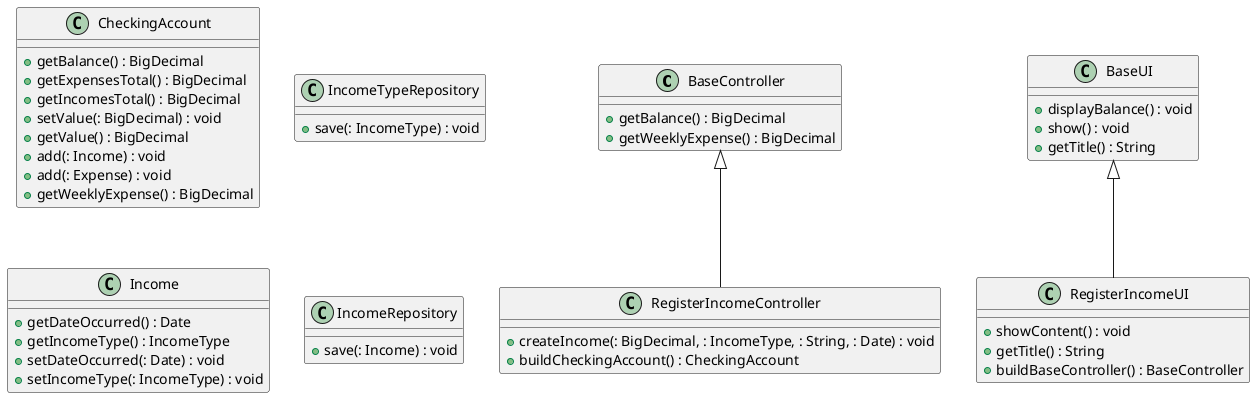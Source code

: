 @startuml
class BaseController {
    + getBalance() : BigDecimal
    + getWeeklyExpense() : BigDecimal
}
class CheckingAccount {
    + getBalance() : BigDecimal
    + getExpensesTotal() : BigDecimal
    + getIncomesTotal() : BigDecimal
    + setValue(: BigDecimal) : void
    + getValue() : BigDecimal
    + add(: Income) : void
    + add(: Expense) : void
    + getWeeklyExpense() : BigDecimal
}
class IncomeTypeRepository {
    + save(: IncomeType) : void
}
class BaseUI {
    + displayBalance() : void
    + show() : void
    + getTitle() : String
}
class Income {
    + getDateOccurred() : Date
    + getIncomeType() : IncomeType
    + setDateOccurred(: Date) : void
    + setIncomeType(: IncomeType) : void
}
class RegisterIncomeController extends BaseController {
    + createIncome(: BigDecimal, : IncomeType, : String, : Date) : void
    + buildCheckingAccount() : CheckingAccount
}
class IncomeRepository {
    + save(: Income) : void
}
class RegisterIncomeUI extends BaseUI {
    + showContent() : void
    + getTitle() : String
    + buildBaseController() : BaseController
}
@enduml
